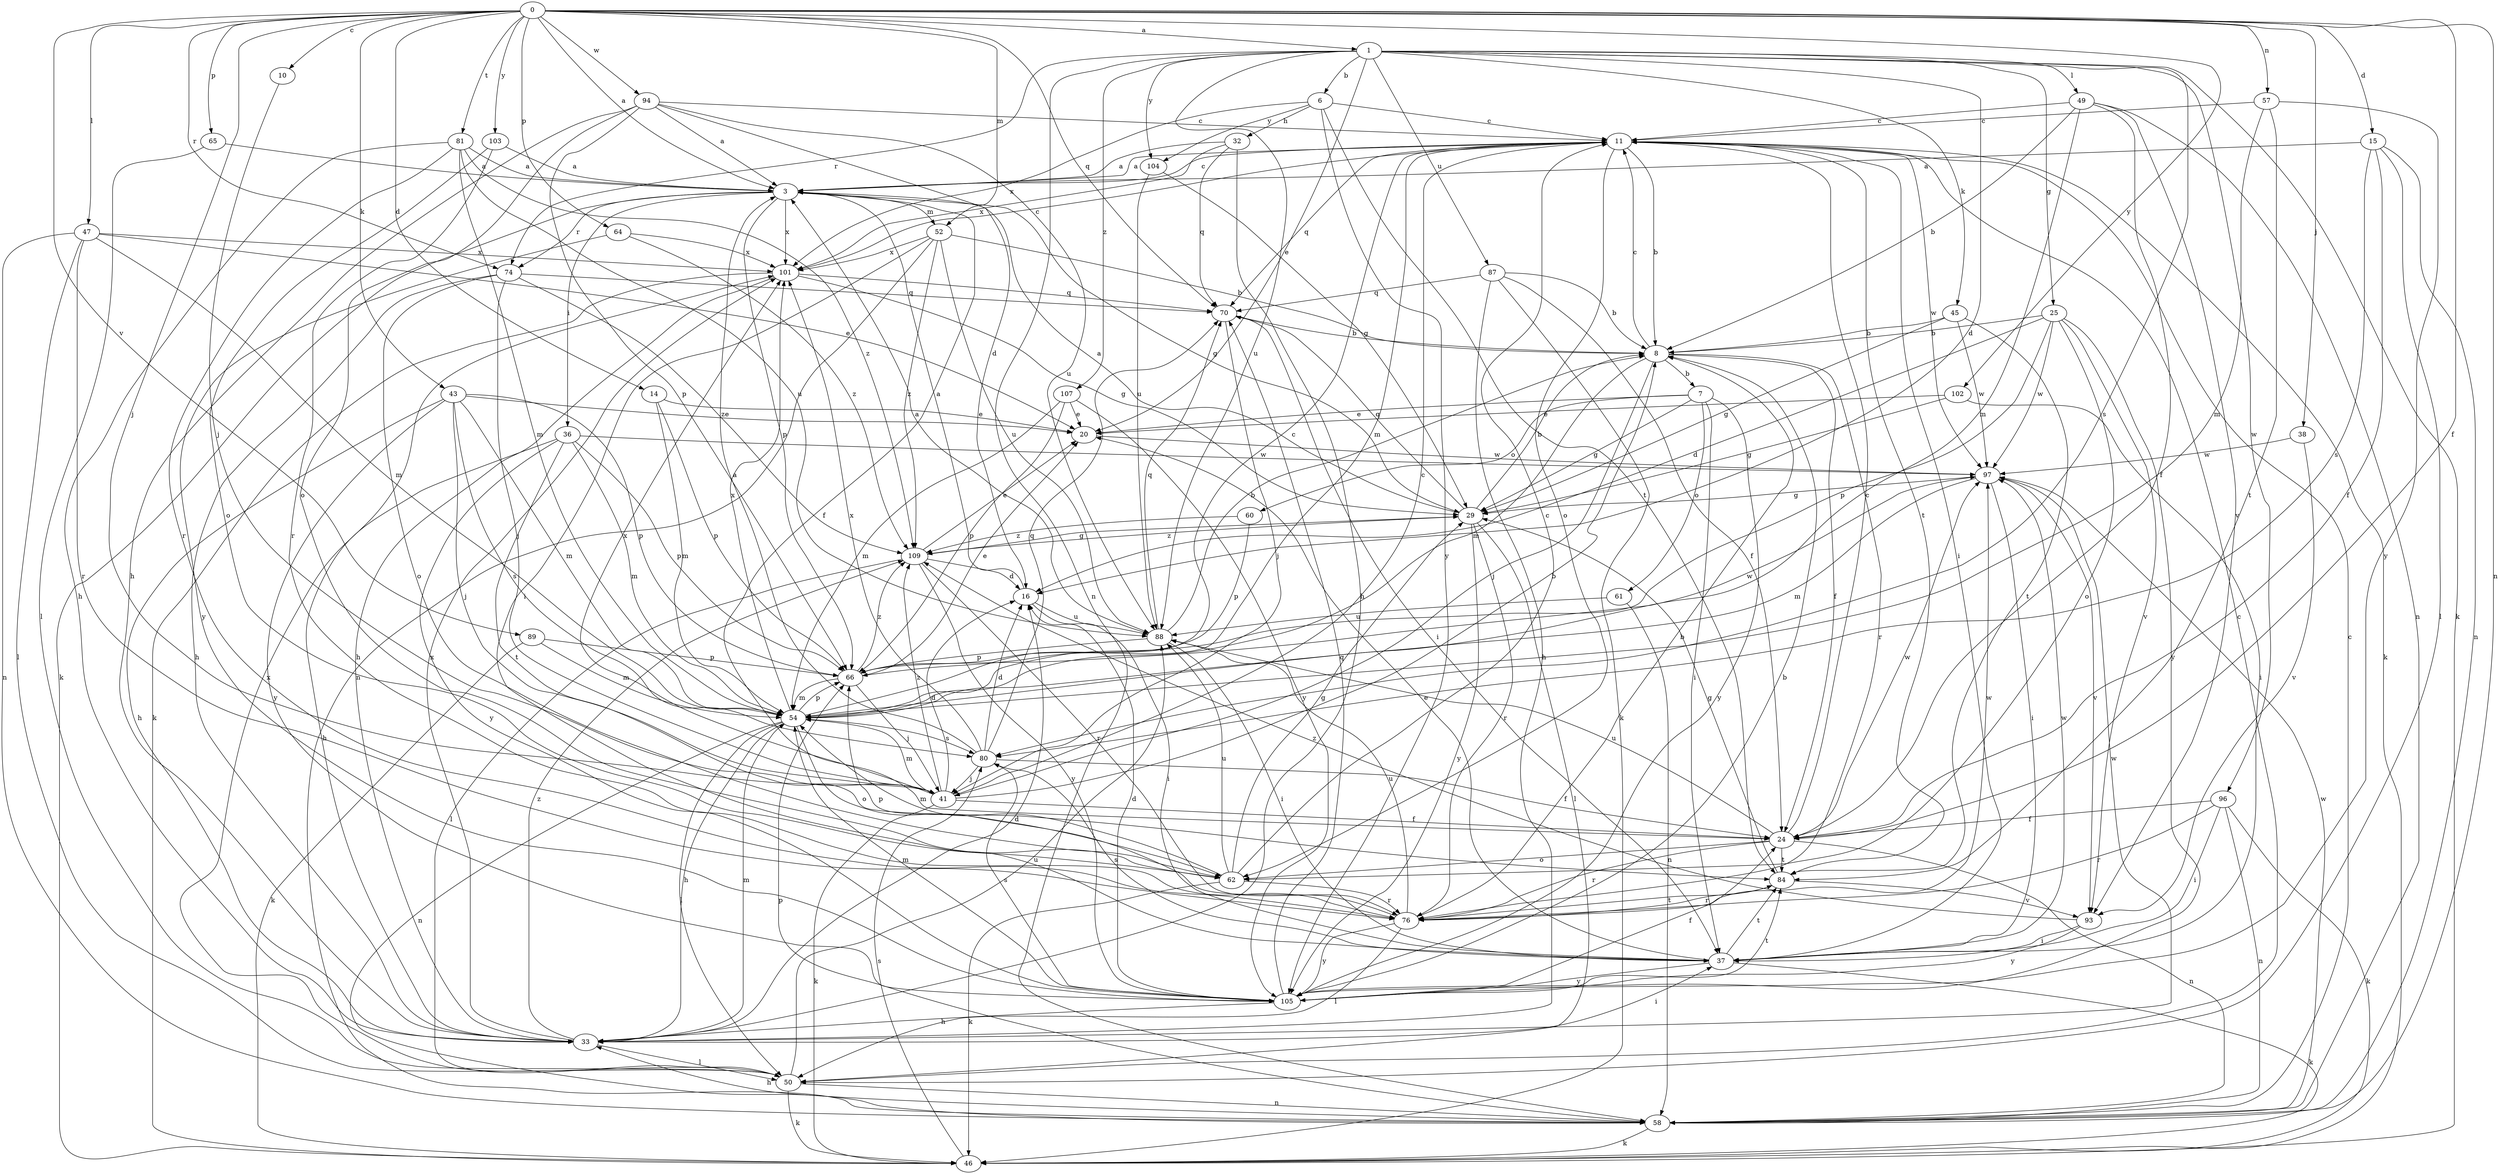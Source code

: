 strict digraph  {
0;
1;
3;
6;
7;
8;
10;
11;
14;
15;
16;
20;
24;
25;
29;
32;
33;
36;
37;
38;
41;
43;
45;
46;
47;
49;
50;
52;
54;
57;
58;
60;
61;
62;
64;
65;
66;
70;
74;
76;
80;
81;
84;
87;
88;
89;
93;
94;
96;
97;
101;
102;
103;
104;
105;
107;
109;
0 -> 1  [label=a];
0 -> 3  [label=a];
0 -> 10  [label=c];
0 -> 14  [label=d];
0 -> 15  [label=d];
0 -> 24  [label=f];
0 -> 38  [label=j];
0 -> 41  [label=j];
0 -> 43  [label=k];
0 -> 47  [label=l];
0 -> 52  [label=m];
0 -> 57  [label=n];
0 -> 58  [label=n];
0 -> 64  [label=p];
0 -> 65  [label=p];
0 -> 70  [label=q];
0 -> 74  [label=r];
0 -> 81  [label=t];
0 -> 89  [label=v];
0 -> 94  [label=w];
0 -> 102  [label=y];
0 -> 103  [label=y];
1 -> 6  [label=b];
1 -> 16  [label=d];
1 -> 20  [label=e];
1 -> 25  [label=g];
1 -> 45  [label=k];
1 -> 46  [label=k];
1 -> 49  [label=l];
1 -> 58  [label=n];
1 -> 74  [label=r];
1 -> 80  [label=s];
1 -> 87  [label=u];
1 -> 88  [label=u];
1 -> 96  [label=w];
1 -> 104  [label=y];
1 -> 107  [label=z];
3 -> 11  [label=c];
3 -> 24  [label=f];
3 -> 29  [label=g];
3 -> 36  [label=i];
3 -> 46  [label=k];
3 -> 52  [label=m];
3 -> 66  [label=p];
3 -> 74  [label=r];
3 -> 101  [label=x];
6 -> 11  [label=c];
6 -> 32  [label=h];
6 -> 84  [label=t];
6 -> 101  [label=x];
6 -> 104  [label=y];
6 -> 105  [label=y];
7 -> 20  [label=e];
7 -> 29  [label=g];
7 -> 37  [label=i];
7 -> 60  [label=o];
7 -> 61  [label=o];
7 -> 105  [label=y];
8 -> 7  [label=b];
8 -> 11  [label=c];
8 -> 24  [label=f];
8 -> 41  [label=j];
8 -> 54  [label=m];
8 -> 76  [label=r];
10 -> 41  [label=j];
11 -> 3  [label=a];
11 -> 8  [label=b];
11 -> 37  [label=i];
11 -> 46  [label=k];
11 -> 54  [label=m];
11 -> 62  [label=o];
11 -> 70  [label=q];
11 -> 84  [label=t];
11 -> 97  [label=w];
14 -> 20  [label=e];
14 -> 54  [label=m];
14 -> 66  [label=p];
15 -> 3  [label=a];
15 -> 24  [label=f];
15 -> 50  [label=l];
15 -> 58  [label=n];
15 -> 80  [label=s];
16 -> 3  [label=a];
16 -> 37  [label=i];
16 -> 88  [label=u];
20 -> 97  [label=w];
24 -> 11  [label=c];
24 -> 58  [label=n];
24 -> 62  [label=o];
24 -> 76  [label=r];
24 -> 84  [label=t];
24 -> 88  [label=u];
24 -> 97  [label=w];
25 -> 8  [label=b];
25 -> 16  [label=d];
25 -> 62  [label=o];
25 -> 66  [label=p];
25 -> 93  [label=v];
25 -> 97  [label=w];
25 -> 105  [label=y];
29 -> 3  [label=a];
29 -> 8  [label=b];
29 -> 50  [label=l];
29 -> 70  [label=q];
29 -> 76  [label=r];
29 -> 105  [label=y];
29 -> 109  [label=z];
32 -> 3  [label=a];
32 -> 33  [label=h];
32 -> 70  [label=q];
32 -> 101  [label=x];
33 -> 16  [label=d];
33 -> 37  [label=i];
33 -> 50  [label=l];
33 -> 54  [label=m];
33 -> 97  [label=w];
33 -> 101  [label=x];
33 -> 109  [label=z];
36 -> 33  [label=h];
36 -> 54  [label=m];
36 -> 66  [label=p];
36 -> 84  [label=t];
36 -> 97  [label=w];
36 -> 105  [label=y];
37 -> 20  [label=e];
37 -> 46  [label=k];
37 -> 80  [label=s];
37 -> 84  [label=t];
37 -> 97  [label=w];
37 -> 105  [label=y];
38 -> 93  [label=v];
38 -> 97  [label=w];
41 -> 8  [label=b];
41 -> 11  [label=c];
41 -> 16  [label=d];
41 -> 24  [label=f];
41 -> 46  [label=k];
41 -> 54  [label=m];
41 -> 101  [label=x];
41 -> 109  [label=z];
43 -> 20  [label=e];
43 -> 33  [label=h];
43 -> 41  [label=j];
43 -> 54  [label=m];
43 -> 66  [label=p];
43 -> 80  [label=s];
43 -> 105  [label=y];
45 -> 8  [label=b];
45 -> 29  [label=g];
45 -> 84  [label=t];
45 -> 97  [label=w];
46 -> 80  [label=s];
47 -> 20  [label=e];
47 -> 50  [label=l];
47 -> 54  [label=m];
47 -> 58  [label=n];
47 -> 76  [label=r];
47 -> 101  [label=x];
49 -> 8  [label=b];
49 -> 11  [label=c];
49 -> 24  [label=f];
49 -> 54  [label=m];
49 -> 58  [label=n];
49 -> 93  [label=v];
50 -> 11  [label=c];
50 -> 46  [label=k];
50 -> 58  [label=n];
50 -> 88  [label=u];
50 -> 101  [label=x];
52 -> 8  [label=b];
52 -> 37  [label=i];
52 -> 58  [label=n];
52 -> 88  [label=u];
52 -> 101  [label=x];
52 -> 109  [label=z];
54 -> 11  [label=c];
54 -> 33  [label=h];
54 -> 50  [label=l];
54 -> 58  [label=n];
54 -> 62  [label=o];
54 -> 66  [label=p];
54 -> 80  [label=s];
54 -> 101  [label=x];
57 -> 11  [label=c];
57 -> 54  [label=m];
57 -> 84  [label=t];
57 -> 105  [label=y];
58 -> 11  [label=c];
58 -> 33  [label=h];
58 -> 46  [label=k];
58 -> 66  [label=p];
58 -> 97  [label=w];
60 -> 66  [label=p];
60 -> 109  [label=z];
61 -> 58  [label=n];
61 -> 88  [label=u];
62 -> 11  [label=c];
62 -> 29  [label=g];
62 -> 46  [label=k];
62 -> 54  [label=m];
62 -> 76  [label=r];
62 -> 88  [label=u];
64 -> 101  [label=x];
64 -> 105  [label=y];
64 -> 109  [label=z];
65 -> 3  [label=a];
65 -> 50  [label=l];
66 -> 20  [label=e];
66 -> 41  [label=j];
66 -> 54  [label=m];
66 -> 97  [label=w];
66 -> 109  [label=z];
70 -> 8  [label=b];
70 -> 37  [label=i];
70 -> 41  [label=j];
74 -> 33  [label=h];
74 -> 41  [label=j];
74 -> 62  [label=o];
74 -> 70  [label=q];
74 -> 109  [label=z];
76 -> 8  [label=b];
76 -> 50  [label=l];
76 -> 66  [label=p];
76 -> 84  [label=t];
76 -> 88  [label=u];
76 -> 97  [label=w];
76 -> 105  [label=y];
80 -> 3  [label=a];
80 -> 16  [label=d];
80 -> 24  [label=f];
80 -> 41  [label=j];
80 -> 70  [label=q];
80 -> 101  [label=x];
81 -> 3  [label=a];
81 -> 33  [label=h];
81 -> 54  [label=m];
81 -> 76  [label=r];
81 -> 88  [label=u];
81 -> 109  [label=z];
84 -> 29  [label=g];
84 -> 76  [label=r];
84 -> 93  [label=v];
87 -> 8  [label=b];
87 -> 24  [label=f];
87 -> 33  [label=h];
87 -> 46  [label=k];
87 -> 70  [label=q];
88 -> 3  [label=a];
88 -> 8  [label=b];
88 -> 37  [label=i];
88 -> 66  [label=p];
88 -> 70  [label=q];
89 -> 46  [label=k];
89 -> 54  [label=m];
89 -> 66  [label=p];
93 -> 37  [label=i];
93 -> 105  [label=y];
93 -> 109  [label=z];
94 -> 3  [label=a];
94 -> 11  [label=c];
94 -> 16  [label=d];
94 -> 33  [label=h];
94 -> 62  [label=o];
94 -> 66  [label=p];
94 -> 88  [label=u];
96 -> 24  [label=f];
96 -> 37  [label=i];
96 -> 46  [label=k];
96 -> 58  [label=n];
96 -> 76  [label=r];
97 -> 29  [label=g];
97 -> 37  [label=i];
97 -> 54  [label=m];
97 -> 93  [label=v];
101 -> 11  [label=c];
101 -> 29  [label=g];
101 -> 33  [label=h];
101 -> 46  [label=k];
101 -> 70  [label=q];
102 -> 20  [label=e];
102 -> 29  [label=g];
102 -> 37  [label=i];
103 -> 3  [label=a];
103 -> 62  [label=o];
103 -> 76  [label=r];
104 -> 29  [label=g];
104 -> 88  [label=u];
105 -> 8  [label=b];
105 -> 16  [label=d];
105 -> 24  [label=f];
105 -> 33  [label=h];
105 -> 54  [label=m];
105 -> 70  [label=q];
105 -> 80  [label=s];
105 -> 84  [label=t];
107 -> 20  [label=e];
107 -> 54  [label=m];
107 -> 66  [label=p];
107 -> 105  [label=y];
109 -> 16  [label=d];
109 -> 20  [label=e];
109 -> 29  [label=g];
109 -> 50  [label=l];
109 -> 76  [label=r];
109 -> 105  [label=y];
}
